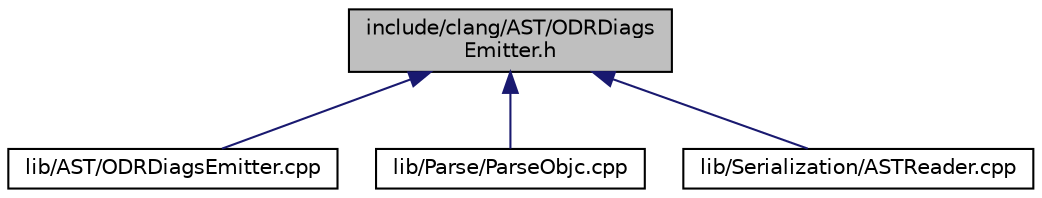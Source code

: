digraph "include/clang/AST/ODRDiagsEmitter.h"
{
 // LATEX_PDF_SIZE
  bgcolor="transparent";
  edge [fontname="Helvetica",fontsize="10",labelfontname="Helvetica",labelfontsize="10"];
  node [fontname="Helvetica",fontsize="10",shape=record];
  Node1 [label="include/clang/AST/ODRDiags\lEmitter.h",height=0.2,width=0.4,color="black", fillcolor="grey75", style="filled", fontcolor="black",tooltip=" "];
  Node1 -> Node2 [dir="back",color="midnightblue",fontsize="10",style="solid",fontname="Helvetica"];
  Node2 [label="lib/AST/ODRDiagsEmitter.cpp",height=0.2,width=0.4,color="black",URL="$ODRDiagsEmitter_8cpp.html",tooltip=" "];
  Node1 -> Node3 [dir="back",color="midnightblue",fontsize="10",style="solid",fontname="Helvetica"];
  Node3 [label="lib/Parse/ParseObjc.cpp",height=0.2,width=0.4,color="black",URL="$ParseObjc_8cpp.html",tooltip=" "];
  Node1 -> Node4 [dir="back",color="midnightblue",fontsize="10",style="solid",fontname="Helvetica"];
  Node4 [label="lib/Serialization/ASTReader.cpp",height=0.2,width=0.4,color="black",URL="$ASTReader_8cpp.html",tooltip=" "];
}
